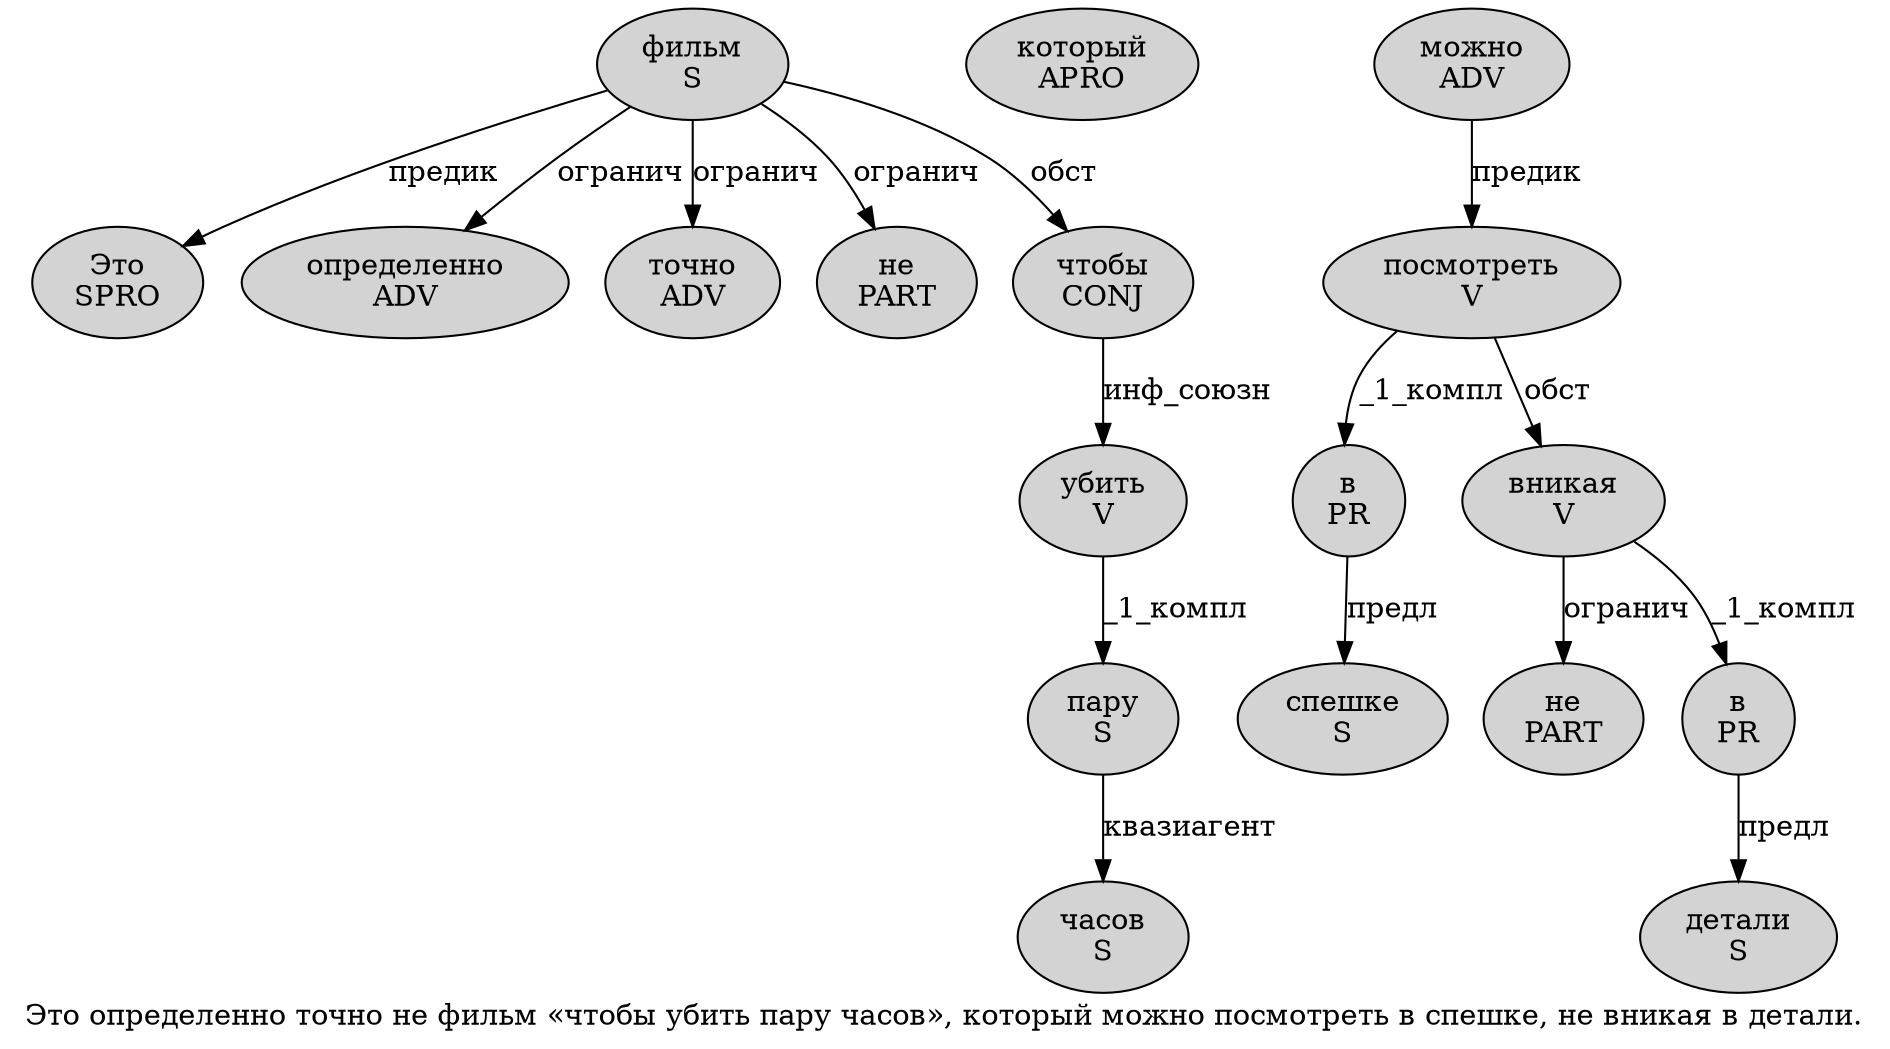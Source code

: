digraph SENTENCE_777 {
	graph [label="Это определенно точно не фильм «чтобы убить пару часов», который можно посмотреть в спешке, не вникая в детали."]
	node [style=filled]
		0 [label="Это
SPRO" color="" fillcolor=lightgray penwidth=1 shape=ellipse]
		1 [label="определенно
ADV" color="" fillcolor=lightgray penwidth=1 shape=ellipse]
		2 [label="точно
ADV" color="" fillcolor=lightgray penwidth=1 shape=ellipse]
		3 [label="не
PART" color="" fillcolor=lightgray penwidth=1 shape=ellipse]
		4 [label="фильм
S" color="" fillcolor=lightgray penwidth=1 shape=ellipse]
		6 [label="чтобы
CONJ" color="" fillcolor=lightgray penwidth=1 shape=ellipse]
		7 [label="убить
V" color="" fillcolor=lightgray penwidth=1 shape=ellipse]
		8 [label="пару
S" color="" fillcolor=lightgray penwidth=1 shape=ellipse]
		9 [label="часов
S" color="" fillcolor=lightgray penwidth=1 shape=ellipse]
		12 [label="который
APRO" color="" fillcolor=lightgray penwidth=1 shape=ellipse]
		13 [label="можно
ADV" color="" fillcolor=lightgray penwidth=1 shape=ellipse]
		14 [label="посмотреть
V" color="" fillcolor=lightgray penwidth=1 shape=ellipse]
		15 [label="в
PR" color="" fillcolor=lightgray penwidth=1 shape=ellipse]
		16 [label="спешке
S" color="" fillcolor=lightgray penwidth=1 shape=ellipse]
		18 [label="не
PART" color="" fillcolor=lightgray penwidth=1 shape=ellipse]
		19 [label="вникая
V" color="" fillcolor=lightgray penwidth=1 shape=ellipse]
		20 [label="в
PR" color="" fillcolor=lightgray penwidth=1 shape=ellipse]
		21 [label="детали
S" color="" fillcolor=lightgray penwidth=1 shape=ellipse]
			13 -> 14 [label="предик"]
			7 -> 8 [label="_1_компл"]
			20 -> 21 [label="предл"]
			6 -> 7 [label="инф_союзн"]
			4 -> 0 [label="предик"]
			4 -> 1 [label="огранич"]
			4 -> 2 [label="огранич"]
			4 -> 3 [label="огранич"]
			4 -> 6 [label="обст"]
			15 -> 16 [label="предл"]
			14 -> 15 [label="_1_компл"]
			14 -> 19 [label="обст"]
			19 -> 18 [label="огранич"]
			19 -> 20 [label="_1_компл"]
			8 -> 9 [label="квазиагент"]
}
